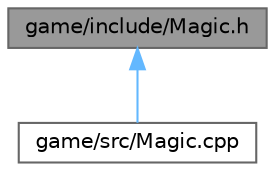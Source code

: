 digraph "game/include/Magic.h"
{
 // LATEX_PDF_SIZE
  bgcolor="transparent";
  edge [fontname=Helvetica,fontsize=10,labelfontname=Helvetica,labelfontsize=10];
  node [fontname=Helvetica,fontsize=10,shape=box,height=0.2,width=0.4];
  Node1 [id="Node000001",label="game/include/Magic.h",height=0.2,width=0.4,color="gray40", fillcolor="grey60", style="filled", fontcolor="black",tooltip="Magic spells class."];
  Node1 -> Node2 [id="edge1_Node000001_Node000002",dir="back",color="steelblue1",style="solid",tooltip=" "];
  Node2 [id="Node000002",label="game/src/Magic.cpp",height=0.2,width=0.4,color="grey40", fillcolor="white", style="filled",URL="$Magic_8cpp.html",tooltip=" "];
}
